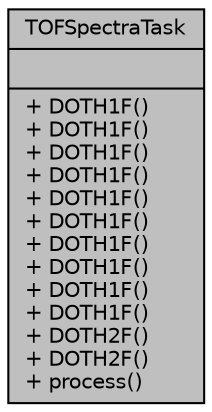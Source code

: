 digraph "TOFSpectraTask"
{
 // INTERACTIVE_SVG=YES
  bgcolor="transparent";
  edge [fontname="Helvetica",fontsize="10",labelfontname="Helvetica",labelfontsize="10"];
  node [fontname="Helvetica",fontsize="10",shape=record];
  Node1 [label="{TOFSpectraTask\n||+ DOTH1F()\l+ DOTH1F()\l+ DOTH1F()\l+ DOTH1F()\l+ DOTH1F()\l+ DOTH1F()\l+ DOTH1F()\l+ DOTH1F()\l+ DOTH1F()\l+ DOTH1F()\l+ DOTH2F()\l+ DOTH2F()\l+ process()\l}",height=0.2,width=0.4,color="black", fillcolor="grey75", style="filled", fontcolor="black"];
}

